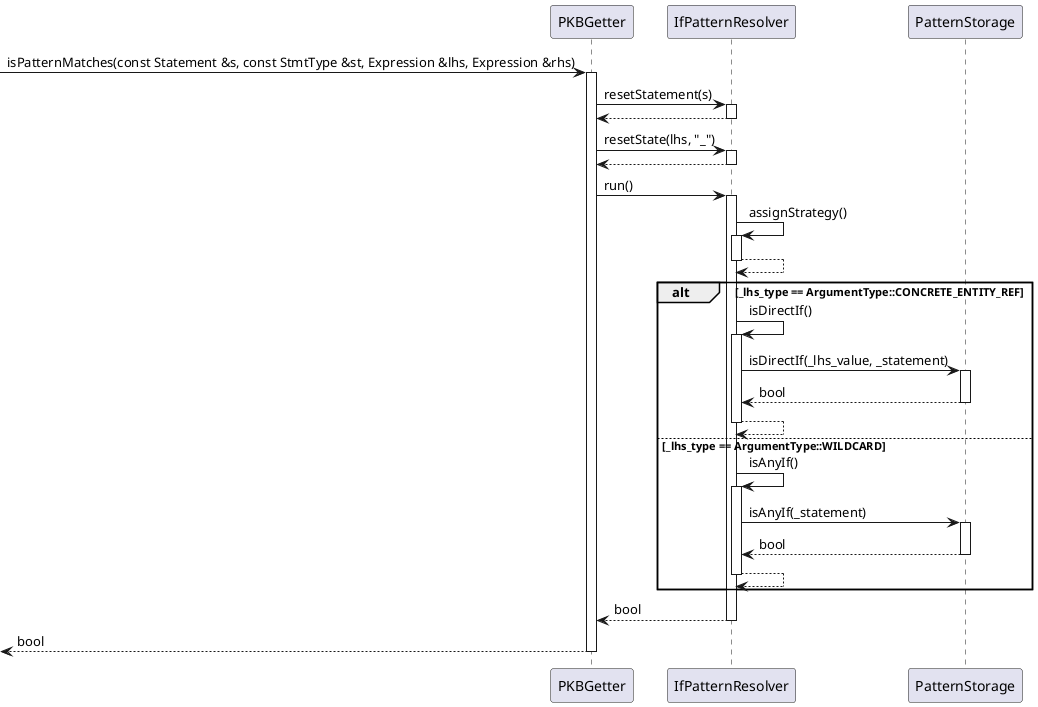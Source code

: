 @startuml
-> PKBGetter : isPatternMatches(const Statement &s, const StmtType &st, Expression &lhs, Expression &rhs)
activate PKBGetter

PKBGetter -> IfPatternResolver : resetStatement(s)
activate IfPatternResolver
IfPatternResolver --> PKBGetter
deactivate IfPatternResolver

PKBGetter -> IfPatternResolver : resetState(lhs, "_")
activate IfPatternResolver
IfPatternResolver --> PKBGetter
deactivate IfPatternResolver

PKBGetter -> IfPatternResolver : run()
activate IfPatternResolver

IfPatternResolver -> IfPatternResolver : assignStrategy()
activate IfPatternResolver
IfPatternResolver --> IfPatternResolver
deactivate IfPatternResolver

alt _lhs_type == ArgumentType::CONCRETE_ENTITY_REF
        IfPatternResolver -> IfPatternResolver : isDirectIf()
activate IfPatternResolver
IfPatternResolver -> PatternStorage : isDirectIf(_lhs_value, _statement)
activate PatternStorage
PatternStorage --> IfPatternResolver : bool
deactivate PatternStorage
IfPatternResolver --> IfPatternResolver
        deactivate IfPatternResolver

else _lhs_type == ArgumentType::WILDCARD
        IfPatternResolver -> IfPatternResolver : isAnyIf()
activate IfPatternResolver
IfPatternResolver -> PatternStorage : isAnyIf(_statement)
activate PatternStorage
PatternStorage --> IfPatternResolver : bool
deactivate PatternStorage
IfPatternResolver --> IfPatternResolver
        deactivate IfPatternResolver
end

IfPatternResolver --> PKBGetter : bool
deactivate IfPatternResolver
<-- PKBGetter : bool
 deactivate PKBGetter
@enduml
